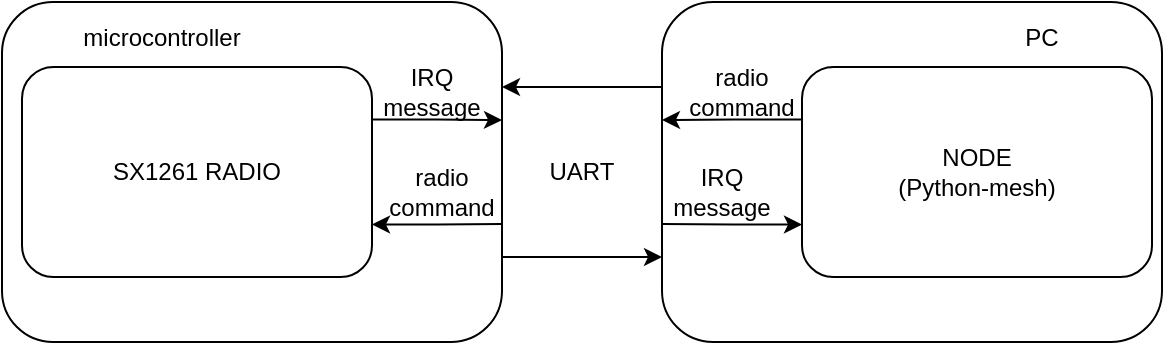 <mxfile version="22.1.0" type="device">
  <diagram name="Page-1" id="wE2VaQrBLKT-QMtXjE58">
    <mxGraphModel dx="1728" dy="929" grid="1" gridSize="10" guides="1" tooltips="1" connect="1" arrows="1" fold="1" page="1" pageScale="1" pageWidth="850" pageHeight="1100" math="0" shadow="0">
      <root>
        <mxCell id="0" />
        <mxCell id="1" parent="0" />
        <mxCell id="gM5p0c_OrY3NejRkYbp8-30" style="edgeStyle=orthogonalEdgeStyle;rounded=0;orthogonalLoop=1;jettySize=auto;html=1;exitX=0;exitY=0.25;exitDx=0;exitDy=0;entryX=1;entryY=0.25;entryDx=0;entryDy=0;" edge="1" parent="1" source="gM5p0c_OrY3NejRkYbp8-16" target="gM5p0c_OrY3NejRkYbp8-27">
          <mxGeometry relative="1" as="geometry" />
        </mxCell>
        <mxCell id="gM5p0c_OrY3NejRkYbp8-16" value="" style="rounded=1;whiteSpace=wrap;html=1;" vertex="1" parent="1">
          <mxGeometry x="560" y="270" width="250" height="170" as="geometry" />
        </mxCell>
        <mxCell id="gM5p0c_OrY3NejRkYbp8-39" style="edgeStyle=orthogonalEdgeStyle;rounded=0;orthogonalLoop=1;jettySize=auto;html=1;exitX=0;exitY=0.25;exitDx=0;exitDy=0;" edge="1" parent="1" source="gM5p0c_OrY3NejRkYbp8-18">
          <mxGeometry relative="1" as="geometry">
            <mxPoint x="560" y="329" as="targetPoint" />
          </mxGeometry>
        </mxCell>
        <mxCell id="gM5p0c_OrY3NejRkYbp8-40" style="edgeStyle=orthogonalEdgeStyle;rounded=0;orthogonalLoop=1;jettySize=auto;html=1;exitX=0;exitY=0.75;exitDx=0;exitDy=0;endArrow=none;endFill=0;startArrow=classic;startFill=1;" edge="1" parent="1" source="gM5p0c_OrY3NejRkYbp8-18">
          <mxGeometry relative="1" as="geometry">
            <mxPoint x="560" y="381" as="targetPoint" />
          </mxGeometry>
        </mxCell>
        <mxCell id="gM5p0c_OrY3NejRkYbp8-18" value="&lt;div&gt;NODE&lt;/div&gt;&lt;div&gt;(Python-mesh)&lt;/div&gt;" style="rounded=1;whiteSpace=wrap;html=1;" vertex="1" parent="1">
          <mxGeometry x="630" y="302.5" width="175" height="105" as="geometry" />
        </mxCell>
        <mxCell id="gM5p0c_OrY3NejRkYbp8-19" value="PC" style="text;html=1;strokeColor=none;fillColor=none;align=center;verticalAlign=middle;whiteSpace=wrap;rounded=0;" vertex="1" parent="1">
          <mxGeometry x="720" y="272.5" width="60" height="30" as="geometry" />
        </mxCell>
        <mxCell id="gM5p0c_OrY3NejRkYbp8-29" style="edgeStyle=orthogonalEdgeStyle;rounded=0;orthogonalLoop=1;jettySize=auto;html=1;exitX=1;exitY=0.75;exitDx=0;exitDy=0;entryX=0;entryY=0.75;entryDx=0;entryDy=0;" edge="1" parent="1" source="gM5p0c_OrY3NejRkYbp8-27" target="gM5p0c_OrY3NejRkYbp8-16">
          <mxGeometry relative="1" as="geometry" />
        </mxCell>
        <mxCell id="gM5p0c_OrY3NejRkYbp8-27" value="" style="rounded=1;whiteSpace=wrap;html=1;" vertex="1" parent="1">
          <mxGeometry x="230" y="270" width="250" height="170" as="geometry" />
        </mxCell>
        <mxCell id="gM5p0c_OrY3NejRkYbp8-37" style="edgeStyle=orthogonalEdgeStyle;rounded=0;orthogonalLoop=1;jettySize=auto;html=1;exitX=1;exitY=0.25;exitDx=0;exitDy=0;" edge="1" parent="1" source="gM5p0c_OrY3NejRkYbp8-24">
          <mxGeometry relative="1" as="geometry">
            <mxPoint x="480" y="329" as="targetPoint" />
          </mxGeometry>
        </mxCell>
        <mxCell id="gM5p0c_OrY3NejRkYbp8-38" style="edgeStyle=orthogonalEdgeStyle;rounded=0;orthogonalLoop=1;jettySize=auto;html=1;exitX=1;exitY=0.75;exitDx=0;exitDy=0;endArrow=none;endFill=0;startArrow=classic;startFill=1;" edge="1" parent="1" source="gM5p0c_OrY3NejRkYbp8-24">
          <mxGeometry relative="1" as="geometry">
            <mxPoint x="480" y="381" as="targetPoint" />
          </mxGeometry>
        </mxCell>
        <mxCell id="gM5p0c_OrY3NejRkYbp8-24" value="&lt;div&gt;SX1261 RADIO&lt;br&gt;&lt;/div&gt;" style="rounded=1;whiteSpace=wrap;html=1;" vertex="1" parent="1">
          <mxGeometry x="240" y="302.5" width="175" height="105" as="geometry" />
        </mxCell>
        <mxCell id="gM5p0c_OrY3NejRkYbp8-28" value="microcontroller" style="text;html=1;strokeColor=none;fillColor=none;align=center;verticalAlign=middle;whiteSpace=wrap;rounded=0;" vertex="1" parent="1">
          <mxGeometry x="280" y="272.5" width="60" height="30" as="geometry" />
        </mxCell>
        <mxCell id="gM5p0c_OrY3NejRkYbp8-33" value="UART" style="text;html=1;strokeColor=none;fillColor=none;align=center;verticalAlign=middle;whiteSpace=wrap;rounded=0;" vertex="1" parent="1">
          <mxGeometry x="490" y="340" width="60" height="30" as="geometry" />
        </mxCell>
        <mxCell id="gM5p0c_OrY3NejRkYbp8-41" value="radio command" style="text;html=1;strokeColor=none;fillColor=none;align=center;verticalAlign=middle;whiteSpace=wrap;rounded=0;" vertex="1" parent="1">
          <mxGeometry x="570" y="300" width="60" height="30" as="geometry" />
        </mxCell>
        <mxCell id="gM5p0c_OrY3NejRkYbp8-42" value="radio command" style="text;html=1;strokeColor=none;fillColor=none;align=center;verticalAlign=middle;whiteSpace=wrap;rounded=0;" vertex="1" parent="1">
          <mxGeometry x="420" y="350" width="60" height="30" as="geometry" />
        </mxCell>
        <mxCell id="gM5p0c_OrY3NejRkYbp8-43" value="IRQ message" style="text;html=1;strokeColor=none;fillColor=none;align=center;verticalAlign=middle;whiteSpace=wrap;rounded=0;" vertex="1" parent="1">
          <mxGeometry x="560" y="350" width="60" height="30" as="geometry" />
        </mxCell>
        <mxCell id="gM5p0c_OrY3NejRkYbp8-44" value="IRQ message" style="text;html=1;strokeColor=none;fillColor=none;align=center;verticalAlign=middle;whiteSpace=wrap;rounded=0;" vertex="1" parent="1">
          <mxGeometry x="415" y="300" width="60" height="30" as="geometry" />
        </mxCell>
      </root>
    </mxGraphModel>
  </diagram>
</mxfile>
